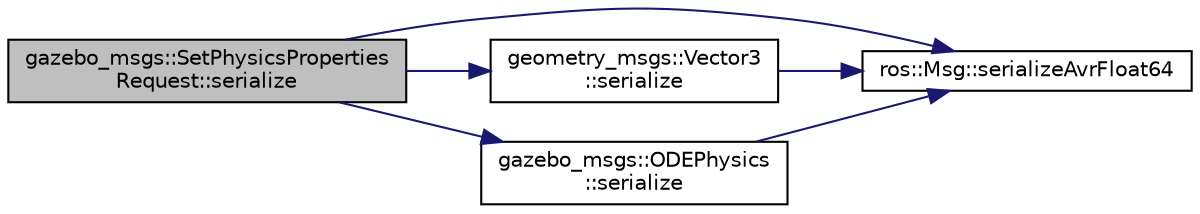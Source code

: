 digraph "gazebo_msgs::SetPhysicsPropertiesRequest::serialize"
{
  edge [fontname="Helvetica",fontsize="10",labelfontname="Helvetica",labelfontsize="10"];
  node [fontname="Helvetica",fontsize="10",shape=record];
  rankdir="LR";
  Node1 [label="gazebo_msgs::SetPhysicsProperties\lRequest::serialize",height=0.2,width=0.4,color="black", fillcolor="grey75", style="filled" fontcolor="black"];
  Node1 -> Node2 [color="midnightblue",fontsize="10",style="solid",fontname="Helvetica"];
  Node2 [label="ros::Msg::serializeAvrFloat64",height=0.2,width=0.4,color="black", fillcolor="white", style="filled",URL="$classros_1_1_msg.html#a3fff55e17efd60a7195a14857ff44897",tooltip="This tricky function handles promoting a 32bit float to a 64bit double, so that AVR can publish messa..."];
  Node1 -> Node3 [color="midnightblue",fontsize="10",style="solid",fontname="Helvetica"];
  Node3 [label="geometry_msgs::Vector3\l::serialize",height=0.2,width=0.4,color="black", fillcolor="white", style="filled",URL="$classgeometry__msgs_1_1_vector3.html#a9efc8f24d66f04a2c74710aec1cb611a"];
  Node3 -> Node2 [color="midnightblue",fontsize="10",style="solid",fontname="Helvetica"];
  Node1 -> Node4 [color="midnightblue",fontsize="10",style="solid",fontname="Helvetica"];
  Node4 [label="gazebo_msgs::ODEPhysics\l::serialize",height=0.2,width=0.4,color="black", fillcolor="white", style="filled",URL="$classgazebo__msgs_1_1_o_d_e_physics.html#a58afb2d053acc3d2f694d82a426754da"];
  Node4 -> Node2 [color="midnightblue",fontsize="10",style="solid",fontname="Helvetica"];
}
